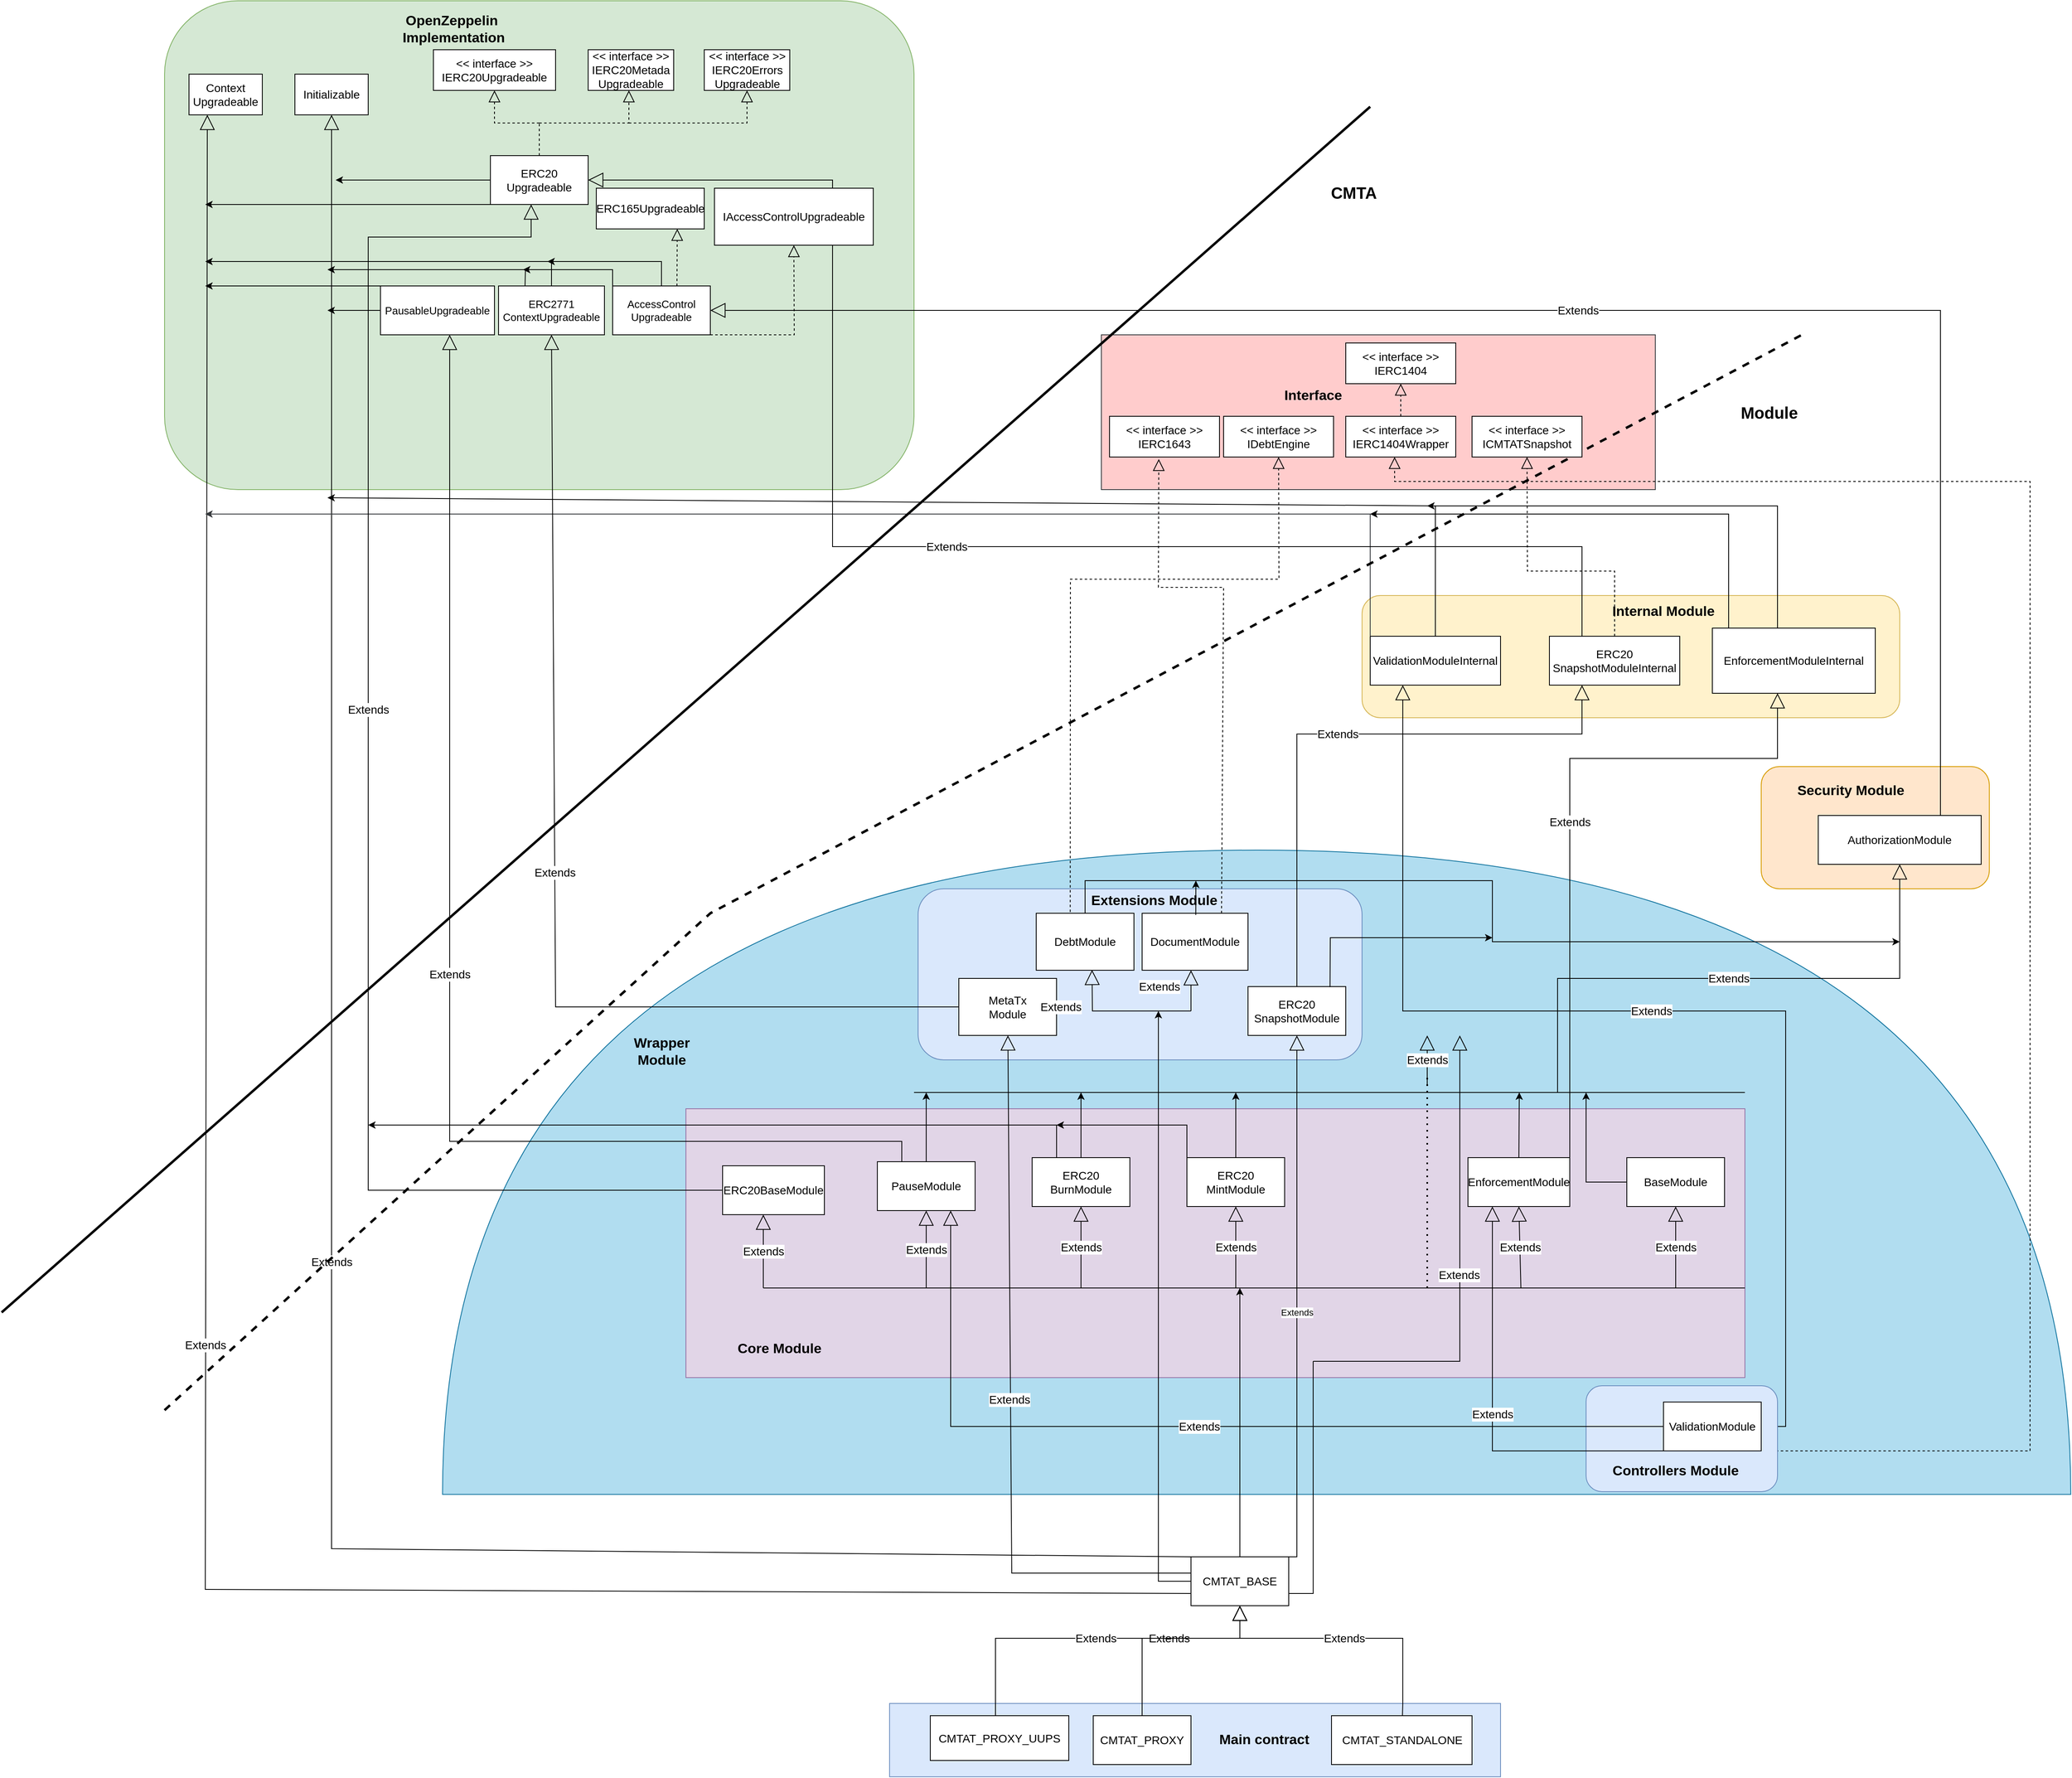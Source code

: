 <mxfile version="20.6.2" type="device"><diagram id="oAjNNHCSHPXbBcMJOCez" name="Architecture"><mxGraphModel dx="2452" dy="1811" grid="1" gridSize="10" guides="1" tooltips="1" connect="1" arrows="1" fold="1" page="1" pageScale="1" pageWidth="1100" pageHeight="850" background="#FFFFFF" math="0" shadow="0"><root><mxCell id="0"/><mxCell id="1" parent="0"/><mxCell id="ZY6H9djLRfXlNV0i17z7-17" value="" style="rounded=0;whiteSpace=wrap;html=1;fillColor=#ffcccc;strokeColor=#36393d;fontSize=14;" parent="1" vertex="1"><mxGeometry x="650" y="-20" width="680" height="190" as="geometry"/></mxCell><mxCell id="ZY6H9djLRfXlNV0i17z7-16" value="" style="shape=or;whiteSpace=wrap;html=1;rotation=-90;fillColor=#b1ddf0;strokeColor=#10739e;fontSize=14;" parent="1" vertex="1"><mxGeometry x="445.15" y="8.59" width="790.94" height="1998.75" as="geometry"/></mxCell><mxCell id="ZY6H9djLRfXlNV0i17z7-10" value="" style="rounded=1;whiteSpace=wrap;html=1;fillColor=#dae8fc;strokeColor=#6c8ebf;fontSize=14;" parent="1" vertex="1"><mxGeometry x="425" y="660" width="545" height="210" as="geometry"/></mxCell><mxCell id="jnr7dqyDoXrpv24DwmiY-5" value="" style="rounded=1;whiteSpace=wrap;html=1;fillColor=#ffe6cc;strokeColor=#d79b00;fontSize=14;" parent="1" vertex="1"><mxGeometry x="1460" y="510" width="280" height="150" as="geometry"/></mxCell><mxCell id="K3fvaay8qHjt6Y1vxrPP-103" value="" style="rounded=0;whiteSpace=wrap;html=1;fillColor=#e1d5e7;strokeColor=#9673a6;fontSize=14;" parent="1" vertex="1"><mxGeometry x="140" y="930" width="1300" height="330" as="geometry"/></mxCell><mxCell id="K3fvaay8qHjt6Y1vxrPP-90" value="" style="rounded=0;whiteSpace=wrap;html=1;fillColor=#dae8fc;strokeColor=#6c8ebf;fontSize=14;" parent="1" vertex="1"><mxGeometry x="390" y="1660" width="750" height="90" as="geometry"/></mxCell><mxCell id="K3fvaay8qHjt6Y1vxrPP-56" value="" style="rounded=1;whiteSpace=wrap;html=1;fillColor=#fff2cc;strokeColor=#d6b656;fontSize=14;" parent="1" vertex="1"><mxGeometry x="970" y="300" width="660" height="150" as="geometry"/></mxCell><mxCell id="K3fvaay8qHjt6Y1vxrPP-1" value="" style="rounded=1;whiteSpace=wrap;html=1;fillColor=#d5e8d4;strokeColor=#82b366;fontSize=14;" parent="1" vertex="1"><mxGeometry x="-500" y="-430" width="920" height="600" as="geometry"/></mxCell><mxCell id="K3fvaay8qHjt6Y1vxrPP-2" value="Context&lt;br style=&quot;font-size: 14px;&quot;&gt;Upgradeable" style="rounded=0;whiteSpace=wrap;html=1;fontSize=14;" parent="1" vertex="1"><mxGeometry x="-470" y="-340" width="90" height="50" as="geometry"/></mxCell><mxCell id="K3fvaay8qHjt6Y1vxrPP-5" value="&amp;lt;&amp;lt; interface &amp;gt;&amp;gt;&lt;br style=&quot;font-size: 14px;&quot;&gt;IERC20Upgradeable" style="rounded=0;whiteSpace=wrap;html=1;fontSize=14;" parent="1" vertex="1"><mxGeometry x="-170" y="-370" width="150" height="50" as="geometry"/></mxCell><mxCell id="K3fvaay8qHjt6Y1vxrPP-6" value="&amp;lt;&amp;lt; interface &amp;gt;&amp;gt;&lt;br style=&quot;font-size: 14px;&quot;&gt;IERC20Metada&lt;br style=&quot;font-size: 14px;&quot;&gt;Upgradeable" style="rounded=0;whiteSpace=wrap;html=1;fontSize=14;" parent="1" vertex="1"><mxGeometry x="20" y="-370" width="105" height="50" as="geometry"/></mxCell><mxCell id="K3fvaay8qHjt6Y1vxrPP-7" value="ERC20&lt;br style=&quot;font-size: 14px;&quot;&gt;Upgradeable" style="rounded=0;whiteSpace=wrap;html=1;fontSize=14;" parent="1" vertex="1"><mxGeometry x="-100" y="-240" width="120" height="60" as="geometry"/></mxCell><mxCell id="K3fvaay8qHjt6Y1vxrPP-9" value="ERC2771&lt;br style=&quot;font-size: 13px;&quot;&gt;ContextUpgradeable" style="rounded=0;whiteSpace=wrap;html=1;fontSize=13;" parent="1" vertex="1"><mxGeometry x="-90" y="-80" width="130" height="60" as="geometry"/></mxCell><mxCell id="K3fvaay8qHjt6Y1vxrPP-10" value="AccessControl&lt;br style=&quot;font-size: 13px;&quot;&gt;Upgradeable" style="rounded=0;whiteSpace=wrap;html=1;fontSize=13;" parent="1" vertex="1"><mxGeometry x="50" y="-80" width="120" height="60" as="geometry"/></mxCell><mxCell id="K3fvaay8qHjt6Y1vxrPP-11" value="PausableUpgradeable" style="rounded=0;whiteSpace=wrap;html=1;fontSize=13;" parent="1" vertex="1"><mxGeometry x="-235" y="-80" width="140" height="60" as="geometry"/></mxCell><mxCell id="K3fvaay8qHjt6Y1vxrPP-12" value="PauseModule" style="rounded=0;whiteSpace=wrap;html=1;fontSize=14;" parent="1" vertex="1"><mxGeometry x="375" y="995" width="120" height="60" as="geometry"/></mxCell><mxCell id="K3fvaay8qHjt6Y1vxrPP-13" value="MetaTx&lt;br style=&quot;font-size: 14px;&quot;&gt;Module" style="rounded=0;whiteSpace=wrap;html=1;fontSize=14;" parent="1" vertex="1"><mxGeometry x="475" y="770" width="120" height="70" as="geometry"/></mxCell><mxCell id="K3fvaay8qHjt6Y1vxrPP-14" value="AuthorizationModule" style="rounded=0;whiteSpace=wrap;html=1;fontSize=14;" parent="1" vertex="1"><mxGeometry x="1530" y="570" width="200" height="60" as="geometry"/></mxCell><mxCell id="K3fvaay8qHjt6Y1vxrPP-15" value="ERC20&lt;br&gt;MintModule" style="rounded=0;whiteSpace=wrap;html=1;fontSize=14;" parent="1" vertex="1"><mxGeometry x="755" y="990" width="120" height="60" as="geometry"/></mxCell><mxCell id="K3fvaay8qHjt6Y1vxrPP-16" value="ERC20 BurnModule" style="rounded=0;whiteSpace=wrap;html=1;fontSize=14;" parent="1" vertex="1"><mxGeometry x="565" y="990" width="120" height="60" as="geometry"/></mxCell><mxCell id="K3fvaay8qHjt6Y1vxrPP-19" value="EnforcementModuleInternal" style="rounded=0;whiteSpace=wrap;html=1;fontSize=14;" parent="1" vertex="1"><mxGeometry x="1400" y="340" width="200" height="80" as="geometry"/></mxCell><mxCell id="K3fvaay8qHjt6Y1vxrPP-20" value="ValidationModuleInternal" style="rounded=0;whiteSpace=wrap;html=1;fontSize=14;" parent="1" vertex="1"><mxGeometry x="980" y="350" width="160" height="60" as="geometry"/></mxCell><mxCell id="K3fvaay8qHjt6Y1vxrPP-21" value="BaseModule" style="rounded=0;whiteSpace=wrap;html=1;fontSize=14;" parent="1" vertex="1"><mxGeometry x="1295" y="990" width="120" height="60" as="geometry"/></mxCell><mxCell id="K3fvaay8qHjt6Y1vxrPP-22" value="Extends" style="endArrow=block;endSize=16;endFill=0;html=1;rounded=0;entryX=1;entryY=0.5;entryDx=0;entryDy=0;fontSize=14;exitX=0.75;exitY=0;exitDx=0;exitDy=0;" parent="1" source="K3fvaay8qHjt6Y1vxrPP-14" target="K3fvaay8qHjt6Y1vxrPP-10" edge="1"><mxGeometry width="160" relative="1" as="geometry"><mxPoint x="1680" y="490" as="sourcePoint"/><mxPoint x="330" y="420" as="targetPoint"/><Array as="points"><mxPoint x="1680" y="-50"/><mxPoint x="1180" y="-50"/></Array></mxGeometry></mxCell><mxCell id="K3fvaay8qHjt6Y1vxrPP-33" value="CMTAT_BASE" style="rounded=0;whiteSpace=wrap;html=1;fontSize=14;" parent="1" vertex="1"><mxGeometry x="760" y="1480" width="120" height="60" as="geometry"/></mxCell><mxCell id="K3fvaay8qHjt6Y1vxrPP-37" value="ERC20&lt;br&gt;SnapshotModuleInternal" style="rounded=0;whiteSpace=wrap;html=1;fontSize=14;" parent="1" vertex="1"><mxGeometry x="1200" y="350" width="160" height="60" as="geometry"/></mxCell><mxCell id="K3fvaay8qHjt6Y1vxrPP-44" value="EnforcementModule" style="rounded=0;whiteSpace=wrap;html=1;fontSize=14;" parent="1" vertex="1"><mxGeometry x="1100" y="990" width="125" height="60" as="geometry"/></mxCell><mxCell id="K3fvaay8qHjt6Y1vxrPP-49" value="ERC20&lt;br&gt;SnapshotModule" style="rounded=0;whiteSpace=wrap;html=1;fontSize=14;" parent="1" vertex="1"><mxGeometry x="830" y="780" width="120" height="60" as="geometry"/></mxCell><mxCell id="K3fvaay8qHjt6Y1vxrPP-53" value="&lt;b style=&quot;font-size: 17px;&quot;&gt;OpenZeppelin&amp;nbsp;&lt;br style=&quot;font-size: 17px;&quot;&gt;Implementation&lt;/b&gt;" style="text;html=1;strokeColor=none;fillColor=none;align=center;verticalAlign=middle;whiteSpace=wrap;rounded=0;fontSize=17;" parent="1" vertex="1"><mxGeometry x="-330" y="-410" width="370" height="30" as="geometry"/></mxCell><mxCell id="K3fvaay8qHjt6Y1vxrPP-57" value="&lt;b style=&quot;font-size: 17px;&quot;&gt;Internal Module&lt;/b&gt;" style="text;html=1;strokeColor=none;fillColor=none;align=center;verticalAlign=middle;whiteSpace=wrap;rounded=0;fontSize=17;" parent="1" vertex="1"><mxGeometry x="1260" y="305" width="160" height="30" as="geometry"/></mxCell><mxCell id="K3fvaay8qHjt6Y1vxrPP-66" style="edgeStyle=orthogonalEdgeStyle;rounded=0;orthogonalLoop=1;jettySize=auto;html=1;exitX=0.5;exitY=1;exitDx=0;exitDy=0;fontSize=14;" parent="1" edge="1"><mxGeometry relative="1" as="geometry"><mxPoint x="565" y="860" as="sourcePoint"/><mxPoint x="565" y="860" as="targetPoint"/></mxGeometry></mxCell><mxCell id="K3fvaay8qHjt6Y1vxrPP-99" value="Initializable" style="rounded=0;whiteSpace=wrap;html=1;fontSize=14;" parent="1" vertex="1"><mxGeometry x="-340" y="-340" width="90" height="50" as="geometry"/></mxCell><mxCell id="K3fvaay8qHjt6Y1vxrPP-105" value="Wrapper &lt;br style=&quot;font-size: 17px;&quot;&gt;Module" style="text;strokeColor=none;fillColor=none;html=1;fontSize=17;fontStyle=1;verticalAlign=middle;align=center;" parent="1" vertex="1"><mxGeometry x="40" y="840" width="140" height="40" as="geometry"/></mxCell><mxCell id="K3fvaay8qHjt6Y1vxrPP-108" value="Extends" style="endArrow=block;endSize=16;endFill=0;html=1;rounded=0;exitX=0;exitY=0.75;exitDx=0;exitDy=0;entryX=0.25;entryY=1;entryDx=0;entryDy=0;fontSize=14;" parent="1" source="K3fvaay8qHjt6Y1vxrPP-33" target="K3fvaay8qHjt6Y1vxrPP-2" edge="1"><mxGeometry width="160" relative="1" as="geometry"><mxPoint x="740" y="1520" as="sourcePoint"/><mxPoint x="-440" y="-270" as="targetPoint"/><Array as="points"><mxPoint x="-450" y="1520"/></Array></mxGeometry></mxCell><mxCell id="K3fvaay8qHjt6Y1vxrPP-109" value="Extends" style="endArrow=block;endSize=16;endFill=0;html=1;rounded=0;entryX=0.5;entryY=1;entryDx=0;entryDy=0;exitX=0;exitY=0;exitDx=0;exitDy=0;fontSize=14;" parent="1" source="K3fvaay8qHjt6Y1vxrPP-33" target="K3fvaay8qHjt6Y1vxrPP-99" edge="1"><mxGeometry width="160" relative="1" as="geometry"><mxPoint x="670" y="1330" as="sourcePoint"/><mxPoint x="-130" y="170" as="targetPoint"/><Array as="points"><mxPoint x="-295" y="1470"/></Array></mxGeometry></mxCell><mxCell id="K3fvaay8qHjt6Y1vxrPP-114" value="" style="endArrow=classic;html=1;rounded=0;fontSize=14;" parent="1" edge="1"><mxGeometry width="50" height="50" relative="1" as="geometry"><mxPoint x="1480" y="340" as="sourcePoint"/><mxPoint x="1050" y="190" as="targetPoint"/><Array as="points"><mxPoint x="1480" y="190"/></Array></mxGeometry></mxCell><mxCell id="K3fvaay8qHjt6Y1vxrPP-119" value="" style="endArrow=classic;html=1;rounded=0;fontSize=14;exitX=0.5;exitY=0;exitDx=0;exitDy=0;" parent="1" source="K3fvaay8qHjt6Y1vxrPP-20" edge="1"><mxGeometry width="50" height="50" relative="1" as="geometry"><mxPoint x="640" y="180" as="sourcePoint"/><mxPoint x="-300" y="180" as="targetPoint"/><Array as="points"><mxPoint x="1060" y="190"/></Array></mxGeometry></mxCell><mxCell id="K3fvaay8qHjt6Y1vxrPP-121" value="&amp;lt;&amp;lt; interface &amp;gt;&amp;gt;&lt;br style=&quot;font-size: 14px;&quot;&gt;IERC1404Wrapper" style="rounded=0;whiteSpace=wrap;html=1;fontSize=14;" parent="1" vertex="1"><mxGeometry x="950" y="80" width="135" height="50" as="geometry"/></mxCell><mxCell id="K3fvaay8qHjt6Y1vxrPP-127" value="" style="endArrow=none;dashed=1;html=1;rounded=0;fontSize=14;exitX=0.5;exitY=0;exitDx=0;exitDy=0;" parent="1" source="K3fvaay8qHjt6Y1vxrPP-7" edge="1"><mxGeometry width="50" height="50" relative="1" as="geometry"><mxPoint x="40" y="-210" as="sourcePoint"/><mxPoint x="-40" y="-280" as="targetPoint"/><Array as="points"/></mxGeometry></mxCell><mxCell id="K3fvaay8qHjt6Y1vxrPP-128" value="" style="endArrow=block;dashed=1;endFill=0;endSize=12;html=1;rounded=0;fontSize=14;" parent="1" edge="1"><mxGeometry width="160" relative="1" as="geometry"><mxPoint x="-40" y="-280" as="sourcePoint"/><mxPoint x="70" y="-320" as="targetPoint"/><Array as="points"><mxPoint x="70" y="-280"/></Array></mxGeometry></mxCell><mxCell id="K3fvaay8qHjt6Y1vxrPP-129" value="" style="endArrow=block;dashed=1;endFill=0;endSize=12;html=1;rounded=0;fontSize=14;entryX=0.5;entryY=1;entryDx=0;entryDy=0;" parent="1" target="K3fvaay8qHjt6Y1vxrPP-5" edge="1"><mxGeometry width="160" relative="1" as="geometry"><mxPoint x="-40" y="-280" as="sourcePoint"/><mxPoint x="-100" y="-310" as="targetPoint"/><Array as="points"><mxPoint x="-95" y="-280"/></Array></mxGeometry></mxCell><mxCell id="K3fvaay8qHjt6Y1vxrPP-130" value="" style="endArrow=block;dashed=1;endFill=0;endSize=12;html=1;rounded=0;fontSize=14;startArrow=none;exitX=1;exitY=1;exitDx=0;exitDy=0;entryX=0.444;entryY=1;entryDx=0;entryDy=0;entryPerimeter=0;" parent="1" source="K3fvaay8qHjt6Y1vxrPP-42" target="K3fvaay8qHjt6Y1vxrPP-121" edge="1"><mxGeometry width="160" relative="1" as="geometry"><mxPoint x="1730.613" y="167.823" as="sourcePoint"/><mxPoint x="1010" y="150" as="targetPoint"/><Array as="points"><mxPoint x="1790" y="1350"/><mxPoint x="1790" y="160"/><mxPoint x="1010" y="160"/></Array></mxGeometry></mxCell><mxCell id="K3fvaay8qHjt6Y1vxrPP-131" value="" style="endArrow=classic;html=1;rounded=0;fontSize=14;exitX=0;exitY=0;exitDx=0;exitDy=0;fillColor=#eeeeee;strokeColor=#36393d;" parent="1" source="K3fvaay8qHjt6Y1vxrPP-20" edge="1"><mxGeometry width="50" height="50" relative="1" as="geometry"><mxPoint x="1070" y="360" as="sourcePoint"/><mxPoint x="-450" y="200" as="targetPoint"/><Array as="points"><mxPoint x="980" y="200"/></Array></mxGeometry></mxCell><mxCell id="K3fvaay8qHjt6Y1vxrPP-133" value="" style="endArrow=classic;html=1;rounded=0;fontSize=14;" parent="1" edge="1"><mxGeometry width="50" height="50" relative="1" as="geometry"><mxPoint x="1420" y="340" as="sourcePoint"/><mxPoint x="980" y="200" as="targetPoint"/><Array as="points"><mxPoint x="1420" y="280"/><mxPoint x="1420" y="200"/></Array></mxGeometry></mxCell><mxCell id="jnr7dqyDoXrpv24DwmiY-1" value="ERC20BaseModule" style="rounded=0;whiteSpace=wrap;html=1;fontSize=14;" parent="1" vertex="1"><mxGeometry x="185" y="1000" width="125" height="60" as="geometry"/></mxCell><mxCell id="jnr7dqyDoXrpv24DwmiY-6" value="&lt;b style=&quot;font-size: 17px;&quot;&gt;Security Module&lt;/b&gt;" style="text;html=1;strokeColor=none;fillColor=none;align=center;verticalAlign=middle;whiteSpace=wrap;rounded=0;fontSize=17;" parent="1" vertex="1"><mxGeometry x="1490" y="525" width="160" height="30" as="geometry"/></mxCell><mxCell id="F2aemvWkmD0VyTByi4Y_-4" value="Extends" style="endArrow=block;endSize=16;endFill=0;html=1;rounded=0;fontSize=14;" parent="1" edge="1"><mxGeometry width="160" relative="1" as="geometry"><mxPoint x="235" y="1150" as="sourcePoint"/><mxPoint x="235" y="1060" as="targetPoint"/><Array as="points"/></mxGeometry></mxCell><mxCell id="F2aemvWkmD0VyTByi4Y_-5" value="Extends" style="endArrow=block;endSize=16;endFill=0;html=1;rounded=0;entryX=0.5;entryY=1;entryDx=0;entryDy=0;fontSize=14;" parent="1" target="K3fvaay8qHjt6Y1vxrPP-12" edge="1"><mxGeometry width="160" relative="1" as="geometry"><mxPoint x="435" y="1150" as="sourcePoint"/><mxPoint x="245" y="1070" as="targetPoint"/><Array as="points"/></mxGeometry></mxCell><mxCell id="F2aemvWkmD0VyTByi4Y_-6" value="Extends" style="endArrow=block;endSize=16;endFill=0;html=1;rounded=0;entryX=0.5;entryY=1;entryDx=0;entryDy=0;fontSize=14;" parent="1" target="K3fvaay8qHjt6Y1vxrPP-16" edge="1"><mxGeometry width="160" relative="1" as="geometry"><mxPoint x="625" y="1150" as="sourcePoint"/><mxPoint x="445" y="1065" as="targetPoint"/><Array as="points"/></mxGeometry></mxCell><mxCell id="F2aemvWkmD0VyTByi4Y_-7" value="Extends" style="endArrow=block;endSize=16;endFill=0;html=1;rounded=0;entryX=0.5;entryY=1;entryDx=0;entryDy=0;fontSize=14;" parent="1" target="K3fvaay8qHjt6Y1vxrPP-15" edge="1"><mxGeometry width="160" relative="1" as="geometry"><mxPoint x="815" y="1150" as="sourcePoint"/><mxPoint x="635" y="1060" as="targetPoint"/><Array as="points"/></mxGeometry></mxCell><mxCell id="F2aemvWkmD0VyTByi4Y_-9" value="Extends" style="endArrow=block;endSize=16;endFill=0;html=1;rounded=0;entryX=0.5;entryY=1;entryDx=0;entryDy=0;fontSize=14;" parent="1" target="K3fvaay8qHjt6Y1vxrPP-44" edge="1"><mxGeometry width="160" relative="1" as="geometry"><mxPoint x="1165" y="1150" as="sourcePoint"/><mxPoint x="1005" y="1060" as="targetPoint"/><Array as="points"/></mxGeometry></mxCell><mxCell id="F2aemvWkmD0VyTByi4Y_-10" value="Extends" style="endArrow=block;endSize=16;endFill=0;html=1;rounded=0;entryX=0.5;entryY=1;entryDx=0;entryDy=0;fontSize=14;" parent="1" target="K3fvaay8qHjt6Y1vxrPP-21" edge="1"><mxGeometry width="160" relative="1" as="geometry"><mxPoint x="1355" y="1150" as="sourcePoint"/><mxPoint x="1175" y="1060" as="targetPoint"/><Array as="points"/></mxGeometry></mxCell><mxCell id="F2aemvWkmD0VyTByi4Y_-11" value="" style="endArrow=none;html=1;fontFamily=Helvetica;fontSize=14;fontColor=default;align=center;strokeColor=default;" parent="1" edge="1"><mxGeometry width="50" height="50" relative="1" as="geometry"><mxPoint x="235" y="1150" as="sourcePoint"/><mxPoint x="1440" y="1150" as="targetPoint"/></mxGeometry></mxCell><mxCell id="F2aemvWkmD0VyTByi4Y_-12" value="" style="endArrow=classic;html=1;rounded=0;exitX=0.5;exitY=0;exitDx=0;exitDy=0;fontSize=14;" parent="1" source="K3fvaay8qHjt6Y1vxrPP-33" edge="1"><mxGeometry width="50" height="50" relative="1" as="geometry"><mxPoint x="800" y="1020" as="sourcePoint"/><mxPoint x="820" y="1150" as="targetPoint"/></mxGeometry></mxCell><mxCell id="F2aemvWkmD0VyTByi4Y_-13" value="Extends" style="endArrow=block;endSize=16;endFill=0;html=1;rounded=0;entryX=0.5;entryY=1;entryDx=0;entryDy=0;fontSize=14;" parent="1" target="K3fvaay8qHjt6Y1vxrPP-14" edge="1"><mxGeometry width="160" relative="1" as="geometry"><mxPoint x="1210" y="910" as="sourcePoint"/><mxPoint x="215" y="1050" as="targetPoint"/><Array as="points"><mxPoint x="1210" y="770"/><mxPoint x="1630" y="770"/></Array></mxGeometry></mxCell><mxCell id="F2aemvWkmD0VyTByi4Y_-14" value="" style="endArrow=none;html=1;rounded=0;fontSize=14;" parent="1" edge="1"><mxGeometry width="50" height="50" relative="1" as="geometry"><mxPoint x="420" y="910" as="sourcePoint"/><mxPoint x="1440" y="910" as="targetPoint"/></mxGeometry></mxCell><mxCell id="F2aemvWkmD0VyTByi4Y_-16" value="" style="endArrow=classic;html=1;rounded=0;exitX=0.5;exitY=0;exitDx=0;exitDy=0;fontSize=14;" parent="1" source="K3fvaay8qHjt6Y1vxrPP-12" edge="1"><mxGeometry width="50" height="50" relative="1" as="geometry"><mxPoint x="245" y="1010" as="sourcePoint"/><mxPoint x="435" y="910" as="targetPoint"/></mxGeometry></mxCell><mxCell id="F2aemvWkmD0VyTByi4Y_-17" value="" style="endArrow=classic;html=1;rounded=0;exitX=0.5;exitY=0;exitDx=0;exitDy=0;fontSize=14;" parent="1" source="K3fvaay8qHjt6Y1vxrPP-16" edge="1"><mxGeometry width="50" height="50" relative="1" as="geometry"><mxPoint x="255" y="1020" as="sourcePoint"/><mxPoint x="625" y="910" as="targetPoint"/></mxGeometry></mxCell><mxCell id="F2aemvWkmD0VyTByi4Y_-18" value="" style="endArrow=classic;html=1;rounded=0;exitX=0.5;exitY=0;exitDx=0;exitDy=0;fontSize=14;" parent="1" source="K3fvaay8qHjt6Y1vxrPP-15" edge="1"><mxGeometry width="50" height="50" relative="1" as="geometry"><mxPoint x="265" y="1030" as="sourcePoint"/><mxPoint x="815" y="910" as="targetPoint"/></mxGeometry></mxCell><mxCell id="F2aemvWkmD0VyTByi4Y_-19" value="" style="endArrow=classic;html=1;rounded=0;exitX=0.839;exitY=0.013;exitDx=0;exitDy=0;fontSize=14;exitPerimeter=0;" parent="1" source="K3fvaay8qHjt6Y1vxrPP-49" edge="1"><mxGeometry width="50" height="50" relative="1" as="geometry"><mxPoint x="825" y="1000" as="sourcePoint"/><mxPoint x="1130" y="720" as="targetPoint"/><Array as="points"><mxPoint x="931" y="720"/></Array></mxGeometry></mxCell><mxCell id="F2aemvWkmD0VyTByi4Y_-20" value="" style="endArrow=classic;html=1;rounded=0;exitX=0.5;exitY=0;exitDx=0;exitDy=0;fontSize=14;" parent="1" source="K3fvaay8qHjt6Y1vxrPP-44" edge="1"><mxGeometry width="50" height="50" relative="1" as="geometry"><mxPoint x="825" y="1000" as="sourcePoint"/><mxPoint x="1163" y="910" as="targetPoint"/></mxGeometry></mxCell><mxCell id="F2aemvWkmD0VyTByi4Y_-21" value="" style="endArrow=classic;html=1;rounded=0;exitX=0;exitY=0.5;exitDx=0;exitDy=0;fontSize=14;" parent="1" source="K3fvaay8qHjt6Y1vxrPP-21" edge="1"><mxGeometry width="50" height="50" relative="1" as="geometry"><mxPoint x="835" y="1010" as="sourcePoint"/><mxPoint x="1245" y="910" as="targetPoint"/><Array as="points"><mxPoint x="1245" y="1020"/></Array></mxGeometry></mxCell><mxCell id="F2aemvWkmD0VyTByi4Y_-23" value="Extends" style="endArrow=block;endSize=16;endFill=0;html=1;rounded=0;startArrow=none;fontSize=14;" parent="1" target="K3fvaay8qHjt6Y1vxrPP-13" edge="1"><mxGeometry x="-0.018" width="160" relative="1" as="geometry"><mxPoint x="760" y="1500" as="sourcePoint"/><mxPoint x="555" y="860" as="targetPoint"/><Array as="points"><mxPoint x="540" y="1500"/></Array><mxPoint x="-1" y="-1" as="offset"/></mxGeometry></mxCell><mxCell id="F2aemvWkmD0VyTByi4Y_-24" value="Extends" style="endArrow=block;endSize=16;endFill=0;html=1;rounded=0;fontSize=14;" parent="1" edge="1"><mxGeometry x="-0.018" width="160" relative="1" as="geometry"><mxPoint x="910" y="1240" as="sourcePoint"/><mxPoint x="1090" y="840" as="targetPoint"/><Array as="points"><mxPoint x="1090" y="1240"/></Array><mxPoint x="-1" y="-1" as="offset"/></mxGeometry></mxCell><mxCell id="F2aemvWkmD0VyTByi4Y_-28" value="Extends" style="endArrow=block;endSize=16;endFill=0;html=1;rounded=0;entryX=0.5;entryY=1;entryDx=0;entryDy=0;exitX=0;exitY=0.5;exitDx=0;exitDy=0;fontSize=14;" parent="1" source="K3fvaay8qHjt6Y1vxrPP-13" target="K3fvaay8qHjt6Y1vxrPP-9" edge="1"><mxGeometry width="160" relative="1" as="geometry"><mxPoint x="480" y="805" as="sourcePoint"/><mxPoint x="250" y="880" as="targetPoint"/><Array as="points"><mxPoint x="220" y="805"/><mxPoint x="-20" y="805"/></Array></mxGeometry></mxCell><mxCell id="F2aemvWkmD0VyTByi4Y_-29" value="Extends" style="endArrow=block;endSize=16;endFill=0;html=1;rounded=0;exitX=0.25;exitY=0;exitDx=0;exitDy=0;fontSize=14;" parent="1" source="K3fvaay8qHjt6Y1vxrPP-12" edge="1"><mxGeometry width="160" relative="1" as="geometry"><mxPoint x="400" y="990" as="sourcePoint"/><mxPoint x="-150" y="-20" as="targetPoint"/><Array as="points"><mxPoint x="405" y="970"/><mxPoint x="320" y="970"/><mxPoint x="-150" y="970"/></Array></mxGeometry></mxCell><mxCell id="F2aemvWkmD0VyTByi4Y_-31" value="Extends" style="endArrow=block;endSize=16;endFill=0;html=1;rounded=0;exitX=0;exitY=0.5;exitDx=0;exitDy=0;fontSize=14;" parent="1" source="jnr7dqyDoXrpv24DwmiY-1" edge="1"><mxGeometry x="0.111" width="160" relative="1" as="geometry"><mxPoint x="250" y="970" as="sourcePoint"/><mxPoint x="-50" y="-180" as="targetPoint"/><Array as="points"><mxPoint x="-250" y="1030"/><mxPoint x="-250" y="-140"/><mxPoint x="-50" y="-140"/></Array><mxPoint as="offset"/></mxGeometry></mxCell><mxCell id="F2aemvWkmD0VyTByi4Y_-33" value="" style="endArrow=classic;html=1;rounded=0;exitX=0.25;exitY=0;exitDx=0;exitDy=0;fontSize=14;" parent="1" source="K3fvaay8qHjt6Y1vxrPP-16" edge="1"><mxGeometry width="50" height="50" relative="1" as="geometry"><mxPoint x="595" y="970" as="sourcePoint"/><mxPoint x="-250" y="950" as="targetPoint"/><Array as="points"><mxPoint x="595" y="950"/><mxPoint x="305" y="950"/></Array></mxGeometry></mxCell><mxCell id="F2aemvWkmD0VyTByi4Y_-34" value="" style="endArrow=classic;html=1;rounded=0;exitX=0;exitY=0;exitDx=0;exitDy=0;fontSize=14;" parent="1" source="K3fvaay8qHjt6Y1vxrPP-15" edge="1"><mxGeometry width="50" height="50" relative="1" as="geometry"><mxPoint x="715" y="990" as="sourcePoint"/><mxPoint x="595" y="950" as="targetPoint"/><Array as="points"><mxPoint x="755" y="950"/></Array></mxGeometry></mxCell><mxCell id="ZY6H9djLRfXlNV0i17z7-2" value="Extends" style="endArrow=block;endSize=16;endFill=0;html=1;rounded=0;exitX=1;exitY=0;exitDx=0;exitDy=0;fontSize=14;" parent="1" source="K3fvaay8qHjt6Y1vxrPP-44" edge="1"><mxGeometry width="160" relative="1" as="geometry"><mxPoint x="1120" y="810" as="sourcePoint"/><mxPoint x="1480" y="420" as="targetPoint"/><Array as="points"><mxPoint x="1225" y="500"/><mxPoint x="1480" y="500"/><mxPoint x="1480" y="480"/></Array></mxGeometry></mxCell><mxCell id="ZY6H9djLRfXlNV0i17z7-3" value="Extends" style="endArrow=block;endSize=16;endFill=0;html=1;rounded=0;exitX=0.5;exitY=0;exitDx=0;exitDy=0;entryX=0.25;entryY=1;entryDx=0;entryDy=0;fontSize=14;" parent="1" source="K3fvaay8qHjt6Y1vxrPP-49" target="K3fvaay8qHjt6Y1vxrPP-37" edge="1"><mxGeometry width="160" relative="1" as="geometry"><mxPoint x="1130" y="800" as="sourcePoint"/><mxPoint x="1490" y="430" as="targetPoint"/><Array as="points"><mxPoint x="890" y="470"/><mxPoint x="1240" y="470"/></Array></mxGeometry></mxCell><mxCell id="ZY6H9djLRfXlNV0i17z7-4" value="Extends" style="endArrow=block;endSize=16;endFill=0;html=1;rounded=0;entryX=0.25;entryY=1;entryDx=0;entryDy=0;fontSize=14;" parent="1" target="K3fvaay8qHjt6Y1vxrPP-20" edge="1"><mxGeometry width="160" relative="1" as="geometry"><mxPoint x="1460" y="1320" as="sourcePoint"/><mxPoint x="1040" y="410" as="targetPoint"/><Array as="points"><mxPoint x="1490" y="1320"/><mxPoint x="1490" y="1060"/><mxPoint x="1490" y="810"/><mxPoint x="1020" y="810"/><mxPoint x="1020" y="610"/></Array></mxGeometry></mxCell><mxCell id="ZY6H9djLRfXlNV0i17z7-5" value="Extends" style="endArrow=block;endSize=16;endFill=0;html=1;rounded=0;fontSize=14;entryX=1;entryY=0.5;entryDx=0;entryDy=0;" parent="1" target="K3fvaay8qHjt6Y1vxrPP-7" edge="1"><mxGeometry width="160" relative="1" as="geometry"><mxPoint x="1240" y="350" as="sourcePoint"/><mxPoint x="10" y="-220" as="targetPoint"/><Array as="points"><mxPoint x="1240" y="240"/><mxPoint x="320" y="240"/><mxPoint x="320" y="-210"/></Array></mxGeometry></mxCell><mxCell id="ZY6H9djLRfXlNV0i17z7-11" value="&lt;b style=&quot;font-size: 17px;&quot;&gt;Extensions Module&lt;/b&gt;" style="text;html=1;strokeColor=none;fillColor=none;align=center;verticalAlign=middle;whiteSpace=wrap;rounded=0;fontSize=17;" parent="1" vertex="1"><mxGeometry x="635" y="660" width="160" height="30" as="geometry"/></mxCell><mxCell id="ZY6H9djLRfXlNV0i17z7-12" value="&lt;b style=&quot;font-size: 17px;&quot;&gt;Core Module&lt;/b&gt;" style="text;html=1;strokeColor=none;fillColor=none;align=center;verticalAlign=middle;whiteSpace=wrap;rounded=0;fontSize=17;" parent="1" vertex="1"><mxGeometry x="145" y="1210" width="220" height="30" as="geometry"/></mxCell><mxCell id="ZY6H9djLRfXlNV0i17z7-18" value="&lt;b style=&quot;font-size: 17px;&quot;&gt;Interface&lt;/b&gt;" style="text;html=1;strokeColor=none;fillColor=none;align=center;verticalAlign=middle;whiteSpace=wrap;rounded=0;fontSize=17;" parent="1" vertex="1"><mxGeometry x="830" y="40" width="160" height="30" as="geometry"/></mxCell><mxCell id="ZY6H9djLRfXlNV0i17z7-20" value="" style="endArrow=none;endSize=16;endFill=0;html=1;rounded=0;startArrow=none;entryX=1;entryY=0.75;entryDx=0;entryDy=0;fontSize=14;" parent="1" target="K3fvaay8qHjt6Y1vxrPP-33" edge="1"><mxGeometry x="-0.018" width="160" relative="1" as="geometry"><mxPoint x="910" y="1240" as="sourcePoint"/><mxPoint x="910" y="1510" as="targetPoint"/><Array as="points"><mxPoint x="910" y="1525"/></Array><mxPoint x="-1" y="-1" as="offset"/></mxGeometry></mxCell><mxCell id="ZY6H9djLRfXlNV0i17z7-33" value="" style="endArrow=none;html=1;rounded=0;strokeWidth=3;fontSize=14;" parent="1" edge="1"><mxGeometry width="50" height="50" relative="1" as="geometry"><mxPoint x="-700" y="1180" as="sourcePoint"/><mxPoint x="980" y="-300" as="targetPoint"/></mxGeometry></mxCell><mxCell id="ZY6H9djLRfXlNV0i17z7-34" value="&lt;b style=&quot;font-size: 20px;&quot;&gt;CMTA&lt;/b&gt;" style="text;html=1;strokeColor=none;fillColor=none;align=center;verticalAlign=middle;whiteSpace=wrap;rounded=0;fontSize=20;" parent="1" vertex="1"><mxGeometry x="880" y="-210" width="160" height="30" as="geometry"/></mxCell><mxCell id="ZY6H9djLRfXlNV0i17z7-35" value="" style="endArrow=none;html=1;rounded=0;strokeWidth=3;strokeColor=default;dashed=1;fontSize=14;" parent="1" edge="1"><mxGeometry width="50" height="50" relative="1" as="geometry"><mxPoint x="-500" y="1300" as="sourcePoint"/><mxPoint x="1510" y="-20" as="targetPoint"/><Array as="points"><mxPoint x="170" y="690"/></Array></mxGeometry></mxCell><mxCell id="ZY6H9djLRfXlNV0i17z7-36" value="&lt;b style=&quot;font-size: 20px;&quot;&gt;Module&lt;/b&gt;" style="text;html=1;strokeColor=none;fillColor=none;align=center;verticalAlign=middle;whiteSpace=wrap;rounded=0;fontSize=20;" parent="1" vertex="1"><mxGeometry x="1390" y="60" width="160" height="30" as="geometry"/></mxCell><mxCell id="ZY6H9djLRfXlNV0i17z7-37" value="&lt;b style=&quot;font-size: 17px;&quot;&gt;Main contract&lt;/b&gt;" style="text;html=1;strokeColor=none;fillColor=none;align=center;verticalAlign=middle;whiteSpace=wrap;rounded=0;fontSize=17;" parent="1" vertex="1"><mxGeometry x="770" y="1690" width="160" height="30" as="geometry"/></mxCell><mxCell id="ZY6H9djLRfXlNV0i17z7-42" value="" style="endArrow=classic;html=1;rounded=0;strokeColor=default;strokeWidth=1;fontSize=14;exitX=0;exitY=1;exitDx=0;exitDy=0;" parent="1" source="K3fvaay8qHjt6Y1vxrPP-7" edge="1"><mxGeometry width="50" height="50" relative="1" as="geometry"><mxPoint x="-550" y="-130" as="sourcePoint"/><mxPoint x="-450" y="-180" as="targetPoint"/></mxGeometry></mxCell><mxCell id="ZY6H9djLRfXlNV0i17z7-43" value="" style="endArrow=classic;html=1;rounded=0;strokeColor=default;strokeWidth=1;fontSize=14;exitX=0;exitY=0.5;exitDx=0;exitDy=0;" parent="1" source="K3fvaay8qHjt6Y1vxrPP-7" edge="1"><mxGeometry width="50" height="50" relative="1" as="geometry"><mxPoint x="-90" y="-170" as="sourcePoint"/><mxPoint x="-290" y="-210" as="targetPoint"/></mxGeometry></mxCell><mxCell id="ZY6H9djLRfXlNV0i17z7-46" value="" style="endArrow=classic;html=1;rounded=0;strokeColor=default;strokeWidth=1;fontSize=14;exitX=0;exitY=0.5;exitDx=0;exitDy=0;" parent="1" source="K3fvaay8qHjt6Y1vxrPP-11" edge="1"><mxGeometry width="50" height="50" relative="1" as="geometry"><mxPoint x="-390" y="-20" as="sourcePoint"/><mxPoint x="-300" y="-50" as="targetPoint"/></mxGeometry></mxCell><mxCell id="ZY6H9djLRfXlNV0i17z7-47" value="" style="endArrow=classic;html=1;rounded=0;strokeColor=default;strokeWidth=1;fontSize=14;exitX=0;exitY=0;exitDx=0;exitDy=0;" parent="1" source="K3fvaay8qHjt6Y1vxrPP-11" edge="1"><mxGeometry width="50" height="50" relative="1" as="geometry"><mxPoint x="-200" y="-40" as="sourcePoint"/><mxPoint x="-450" y="-80" as="targetPoint"/></mxGeometry></mxCell><mxCell id="ZY6H9djLRfXlNV0i17z7-48" value="" style="endArrow=classic;html=1;rounded=0;strokeColor=default;strokeWidth=1;fontSize=14;exitX=0.5;exitY=0;exitDx=0;exitDy=0;" parent="1" source="K3fvaay8qHjt6Y1vxrPP-9" edge="1"><mxGeometry width="50" height="50" relative="1" as="geometry"><mxPoint x="-200" y="-70" as="sourcePoint"/><mxPoint x="-450" y="-110" as="targetPoint"/><Array as="points"><mxPoint x="-25" y="-110"/></Array></mxGeometry></mxCell><mxCell id="ZY6H9djLRfXlNV0i17z7-49" value="" style="endArrow=classic;html=1;rounded=0;strokeColor=default;strokeWidth=1;fontSize=14;exitX=0.25;exitY=0;exitDx=0;exitDy=0;" parent="1" source="K3fvaay8qHjt6Y1vxrPP-9" edge="1"><mxGeometry width="50" height="50" relative="1" as="geometry"><mxPoint x="-50" y="-90" as="sourcePoint"/><mxPoint x="-300" y="-100" as="targetPoint"/><Array as="points"><mxPoint x="-57" y="-100"/></Array></mxGeometry></mxCell><mxCell id="ZY6H9djLRfXlNV0i17z7-50" value="" style="endArrow=classic;html=1;rounded=0;strokeColor=default;strokeWidth=1;fontSize=14;exitX=0.5;exitY=0;exitDx=0;exitDy=0;" parent="1" source="K3fvaay8qHjt6Y1vxrPP-10" edge="1"><mxGeometry width="50" height="50" relative="1" as="geometry"><mxPoint x="-10" y="-70" as="sourcePoint"/><mxPoint x="-30" y="-110" as="targetPoint"/><Array as="points"><mxPoint x="110" y="-110"/></Array></mxGeometry></mxCell><mxCell id="ZY6H9djLRfXlNV0i17z7-51" value="" style="endArrow=classic;html=1;rounded=0;strokeColor=default;strokeWidth=1;fontSize=14;exitX=0;exitY=0;exitDx=0;exitDy=0;" parent="1" source="K3fvaay8qHjt6Y1vxrPP-10" edge="1"><mxGeometry width="50" height="50" relative="1" as="geometry"><mxPoint x="40" y="-110" as="sourcePoint"/><mxPoint x="-60" y="-100" as="targetPoint"/><Array as="points"><mxPoint x="50" y="-100"/></Array></mxGeometry></mxCell><mxCell id="qmPB2_qqOMWaO2DkT0XT-11" value="&amp;lt;&amp;lt; interface &amp;gt;&amp;gt;&lt;br style=&quot;font-size: 14px;&quot;&gt;IDebtEngine" style="rounded=0;whiteSpace=wrap;html=1;fontSize=14;" parent="1" vertex="1"><mxGeometry x="800" y="80" width="135" height="50" as="geometry"/></mxCell><mxCell id="qeT-EDUWiwORVK3wasJG-1" value="" style="endArrow=none;dashed=1;html=1;dashPattern=1 3;strokeWidth=2;rounded=0;" parent="1" edge="1"><mxGeometry width="50" height="50" relative="1" as="geometry"><mxPoint x="1050" y="1150" as="sourcePoint"/><mxPoint x="1050" y="890" as="targetPoint"/></mxGeometry></mxCell><mxCell id="qeT-EDUWiwORVK3wasJG-2" value="CMTAT_PROXY" style="rounded=0;whiteSpace=wrap;html=1;fontSize=14;" parent="1" vertex="1"><mxGeometry x="640" y="1675" width="120" height="60" as="geometry"/></mxCell><mxCell id="qeT-EDUWiwORVK3wasJG-3" value="CMTAT_STANDALONE" style="rounded=0;whiteSpace=wrap;html=1;fontSize=14;" parent="1" vertex="1"><mxGeometry x="932.5" y="1675" width="172.5" height="60" as="geometry"/></mxCell><mxCell id="qeT-EDUWiwORVK3wasJG-4" value="Extends" style="endArrow=block;endSize=16;endFill=0;html=1;rounded=0;entryX=0.5;entryY=1;entryDx=0;entryDy=0;fontSize=14;exitX=0.5;exitY=0;exitDx=0;exitDy=0;" parent="1" source="qeT-EDUWiwORVK3wasJG-2" target="K3fvaay8qHjt6Y1vxrPP-33" edge="1"><mxGeometry width="160" relative="1" as="geometry"><mxPoint x="699.5" y="1755" as="sourcePoint"/><mxPoint x="699.5" y="1660" as="targetPoint"/><Array as="points"><mxPoint x="700" y="1580"/><mxPoint x="820" y="1580"/></Array></mxGeometry></mxCell><mxCell id="qeT-EDUWiwORVK3wasJG-5" value="Extends" style="endArrow=block;endSize=16;endFill=0;html=1;rounded=0;fontSize=14;" parent="1" source="qeT-EDUWiwORVK3wasJG-3" edge="1"><mxGeometry width="160" relative="1" as="geometry"><mxPoint x="1020" y="1680" as="sourcePoint"/><mxPoint x="820" y="1540" as="targetPoint"/><Array as="points"><mxPoint x="1020" y="1660"/><mxPoint x="1020" y="1580"/><mxPoint x="820" y="1580"/></Array></mxGeometry></mxCell><mxCell id="qeT-EDUWiwORVK3wasJG-7" value="DebtModule" style="rounded=0;whiteSpace=wrap;html=1;fontSize=14;" parent="1" vertex="1"><mxGeometry x="570" y="690" width="120" height="70" as="geometry"/></mxCell><mxCell id="qeT-EDUWiwORVK3wasJG-8" value="DocumentModule" style="rounded=0;whiteSpace=wrap;html=1;fontSize=14;" parent="1" vertex="1"><mxGeometry x="700" y="690" width="130" height="70" as="geometry"/></mxCell><mxCell id="qeT-EDUWiwORVK3wasJG-13" value="" style="endArrow=none;html=1;rounded=0;" parent="1" edge="1"><mxGeometry width="50" height="50" relative="1" as="geometry"><mxPoint x="640" y="810" as="sourcePoint"/><mxPoint x="760" y="810" as="targetPoint"/></mxGeometry></mxCell><mxCell id="qeT-EDUWiwORVK3wasJG-14" value="" style="endArrow=classic;html=1;rounded=0;exitX=0;exitY=0.5;exitDx=0;exitDy=0;fontSize=14;" parent="1" source="K3fvaay8qHjt6Y1vxrPP-33" edge="1"><mxGeometry width="50" height="50" relative="1" as="geometry"><mxPoint x="830" y="1490" as="sourcePoint"/><mxPoint x="720" y="810" as="targetPoint"/><Array as="points"><mxPoint x="720" y="1510"/></Array></mxGeometry></mxCell><mxCell id="qeT-EDUWiwORVK3wasJG-15" value="Extends" style="endArrow=block;endSize=16;endFill=0;html=1;rounded=0;entryX=0.571;entryY=0.993;entryDx=0;entryDy=0;fontSize=14;entryPerimeter=0;" parent="1" target="qeT-EDUWiwORVK3wasJG-7" edge="1"><mxGeometry x="0.194" y="39" width="160" relative="1" as="geometry"><mxPoint x="700" y="810" as="sourcePoint"/><mxPoint x="635" y="1060" as="targetPoint"/><Array as="points"><mxPoint x="639" y="810"/></Array><mxPoint as="offset"/></mxGeometry></mxCell><mxCell id="qeT-EDUWiwORVK3wasJG-16" value="Extends" style="endArrow=block;endSize=16;endFill=0;html=1;rounded=0;fontSize=14;" parent="1" edge="1"><mxGeometry x="0.194" y="39" width="160" relative="1" as="geometry"><mxPoint x="760" y="810" as="sourcePoint"/><mxPoint x="760" y="760" as="targetPoint"/><Array as="points"><mxPoint x="760" y="800"/></Array><mxPoint as="offset"/></mxGeometry></mxCell><mxCell id="qeT-EDUWiwORVK3wasJG-18" value="" style="endArrow=classic;html=1;rounded=0;fontSize=14;" parent="1" source="qeT-EDUWiwORVK3wasJG-7" edge="1"><mxGeometry width="50" height="50" relative="1" as="geometry"><mxPoint x="1160" y="820" as="sourcePoint"/><mxPoint x="1630" y="725" as="targetPoint"/><Array as="points"><mxPoint x="630" y="650"/><mxPoint x="960" y="650"/><mxPoint x="1130" y="650"/><mxPoint x="1130" y="725"/><mxPoint x="1490" y="725"/><mxPoint x="1580" y="725"/></Array></mxGeometry></mxCell><mxCell id="qeT-EDUWiwORVK3wasJG-19" value="" style="endArrow=classic;html=1;rounded=0;exitX=0.818;exitY=1.072;exitDx=0;exitDy=0;fontSize=14;exitPerimeter=0;" parent="1" source="ZY6H9djLRfXlNV0i17z7-11" edge="1"><mxGeometry width="50" height="50" relative="1" as="geometry"><mxPoint x="1140.68" y="790.78" as="sourcePoint"/><mxPoint x="766" y="650" as="targetPoint"/></mxGeometry></mxCell><mxCell id="qeT-EDUWiwORVK3wasJG-20" value="Extends" style="endArrow=block;endSize=16;endFill=0;html=1;rounded=0;entryX=0.5;entryY=1;entryDx=0;entryDy=0;fontSize=14;" parent="1" edge="1"><mxGeometry width="160" relative="1" as="geometry"><mxPoint x="1050" y="900" as="sourcePoint"/><mxPoint x="1050" y="840" as="targetPoint"/><Array as="points"/></mxGeometry></mxCell><mxCell id="2qhbR9L3gCAHbR7BfoR6-1" value="" style="endArrow=block;dashed=1;endFill=0;endSize=12;html=1;rounded=0;exitX=0.348;exitY=-0.022;exitDx=0;exitDy=0;exitPerimeter=0;" parent="1" source="qeT-EDUWiwORVK3wasJG-7" target="qmPB2_qqOMWaO2DkT0XT-11" edge="1"><mxGeometry width="160" relative="1" as="geometry"><mxPoint x="490" y="390" as="sourcePoint"/><mxPoint x="650" y="390" as="targetPoint"/><Array as="points"><mxPoint x="612" y="280"/><mxPoint x="868" y="280"/></Array></mxGeometry></mxCell><mxCell id="2qhbR9L3gCAHbR7BfoR6-4" value="" style="endArrow=block;dashed=1;endFill=0;endSize=12;html=1;rounded=0;entryX=0.75;entryY=1;entryDx=0;entryDy=0;" parent="1" target="2qhbR9L3gCAHbR7BfoR6-5" edge="1"><mxGeometry width="160" relative="1" as="geometry"><mxPoint x="129" y="-80" as="sourcePoint"/><mxPoint x="117.895" y="-150" as="targetPoint"/></mxGeometry></mxCell><mxCell id="2qhbR9L3gCAHbR7BfoR6-5" value="ERC165Upgradeable" style="rounded=0;whiteSpace=wrap;html=1;fontSize=14;" parent="1" vertex="1"><mxGeometry x="30" y="-200" width="132.5" height="50" as="geometry"/></mxCell><mxCell id="mq8BW7sSWb4JJXiVVNSE-1" value="" style="rounded=1;whiteSpace=wrap;html=1;fillColor=#dae8fc;strokeColor=#6c8ebf;fontSize=14;" parent="1" vertex="1"><mxGeometry x="1245" y="1270" width="235" height="130" as="geometry"/></mxCell><mxCell id="mq8BW7sSWb4JJXiVVNSE-2" value="&amp;lt;&amp;lt; interface &amp;gt;&amp;gt;&lt;br style=&quot;font-size: 14px;&quot;&gt;IERC20Errors&lt;br style=&quot;font-size: 14px;&quot;&gt;Upgradeable" style="rounded=0;whiteSpace=wrap;html=1;fontSize=14;" parent="1" vertex="1"><mxGeometry x="162.5" y="-370" width="105" height="50" as="geometry"/></mxCell><mxCell id="mq8BW7sSWb4JJXiVVNSE-3" value="" style="endArrow=block;dashed=1;endFill=0;endSize=12;html=1;rounded=0;fontSize=14;entryX=0.5;entryY=1;entryDx=0;entryDy=0;" parent="1" target="mq8BW7sSWb4JJXiVVNSE-2" edge="1"><mxGeometry width="160" relative="1" as="geometry"><mxPoint x="70" y="-280" as="sourcePoint"/><mxPoint x="120" y="-310" as="targetPoint"/><Array as="points"><mxPoint x="215" y="-280"/></Array></mxGeometry></mxCell><mxCell id="mq8BW7sSWb4JJXiVVNSE-4" value="IAccessControlUpgradeable" style="rounded=0;whiteSpace=wrap;html=1;fontSize=14;" parent="1" vertex="1"><mxGeometry x="175" y="-200" width="195" height="70" as="geometry"/></mxCell><mxCell id="mq8BW7sSWb4JJXiVVNSE-5" value="" style="endArrow=block;dashed=1;endFill=0;endSize=12;html=1;rounded=0;entryX=0.5;entryY=1;entryDx=0;entryDy=0;exitX=1;exitY=1;exitDx=0;exitDy=0;" parent="1" source="K3fvaay8qHjt6Y1vxrPP-10" target="mq8BW7sSWb4JJXiVVNSE-4" edge="1"><mxGeometry width="160" relative="1" as="geometry"><mxPoint x="139" y="-70" as="sourcePoint"/><mxPoint x="139.375" y="-140" as="targetPoint"/><Array as="points"><mxPoint x="273" y="-20"/></Array></mxGeometry></mxCell><mxCell id="K3fvaay8qHjt6Y1vxrPP-42" value="ValidationModule" style="rounded=0;whiteSpace=wrap;html=1;fontSize=14;" parent="1" vertex="1"><mxGeometry x="1340" y="1290" width="120" height="60" as="geometry"/></mxCell><mxCell id="ZY6H9djLRfXlNV0i17z7-38" value="Extends" style="endArrow=block;endSize=16;endFill=0;html=1;rounded=0;entryX=0.75;entryY=1;entryDx=0;entryDy=0;fontSize=14;exitX=0;exitY=0.5;exitDx=0;exitDy=0;" parent="1" source="K3fvaay8qHjt6Y1vxrPP-42" target="K3fvaay8qHjt6Y1vxrPP-12" edge="1"><mxGeometry width="160" relative="1" as="geometry"><mxPoint x="1300" y="1330" as="sourcePoint"/><mxPoint x="445.0" y="1065" as="targetPoint"/><Array as="points"><mxPoint x="1120" y="1320"/><mxPoint x="890" y="1320"/><mxPoint x="465" y="1320"/><mxPoint x="465" y="1140"/></Array></mxGeometry></mxCell><mxCell id="ZY6H9djLRfXlNV0i17z7-39" value="Extends" style="endArrow=block;endSize=16;endFill=0;html=1;rounded=0;fontSize=14;exitX=0;exitY=1;exitDx=0;exitDy=0;" parent="1" source="K3fvaay8qHjt6Y1vxrPP-42" edge="1"><mxGeometry width="160" relative="1" as="geometry"><mxPoint x="1330" y="1360" as="sourcePoint"/><mxPoint x="1130" y="1050" as="targetPoint"/><Array as="points"><mxPoint x="1280" y="1350"/><mxPoint x="1130" y="1350"/><mxPoint x="1130" y="1120"/></Array></mxGeometry></mxCell><mxCell id="mq8BW7sSWb4JJXiVVNSE-7" value="&lt;b style=&quot;font-size: 17px;&quot;&gt;Controllers Module&lt;/b&gt;" style="text;html=1;strokeColor=none;fillColor=none;align=center;verticalAlign=middle;whiteSpace=wrap;rounded=0;fontSize=17;" parent="1" vertex="1"><mxGeometry x="1245" y="1360" width="220" height="30" as="geometry"/></mxCell><mxCell id="ND7WLJoHuzxXd-LQMF-n-1" value="&amp;lt;&amp;lt; interface &amp;gt;&amp;gt;&lt;br style=&quot;font-size: 14px;&quot;&gt;IERC1404" style="rounded=0;whiteSpace=wrap;html=1;fontSize=14;" parent="1" vertex="1"><mxGeometry x="950" y="-10" width="135" height="50" as="geometry"/></mxCell><mxCell id="ND7WLJoHuzxXd-LQMF-n-4" value="" style="endArrow=block;dashed=1;endFill=0;endSize=12;html=1;rounded=0;exitX=0.5;exitY=0;exitDx=0;exitDy=0;" parent="1" source="K3fvaay8qHjt6Y1vxrPP-121" target="ND7WLJoHuzxXd-LQMF-n-1" edge="1"><mxGeometry width="160" relative="1" as="geometry"><mxPoint x="1060" y="60" as="sourcePoint"/><mxPoint x="1220" y="60" as="targetPoint"/></mxGeometry></mxCell><mxCell id="91_T4A48Wil1HWjuu4Wt-1" value="&amp;lt;&amp;lt; interface &amp;gt;&amp;gt;&lt;br style=&quot;font-size: 14px;&quot;&gt;ICMTATSnapshot" style="rounded=0;whiteSpace=wrap;html=1;fontSize=14;" parent="1" vertex="1"><mxGeometry x="1105" y="80" width="135" height="50" as="geometry"/></mxCell><mxCell id="91_T4A48Wil1HWjuu4Wt-2" value="" style="endArrow=block;dashed=1;endFill=0;endSize=12;html=1;rounded=0;exitX=0.5;exitY=0;exitDx=0;exitDy=0;entryX=0.5;entryY=1;entryDx=0;entryDy=0;" parent="1" source="K3fvaay8qHjt6Y1vxrPP-37" target="91_T4A48Wil1HWjuu4Wt-1" edge="1"><mxGeometry width="160" relative="1" as="geometry"><mxPoint x="1280" y="260" as="sourcePoint"/><mxPoint x="1440" y="260" as="targetPoint"/><Array as="points"><mxPoint x="1280" y="270"/><mxPoint x="1173" y="270"/></Array></mxGeometry></mxCell><mxCell id="91_T4A48Wil1HWjuu4Wt-4" value="Extends" style="endArrow=block;endSize=16;endFill=0;html=1;rounded=0;exitX=0.75;exitY=0;exitDx=0;exitDy=0;entryX=0.5;entryY=1;entryDx=0;entryDy=0;" parent="1" source="K3fvaay8qHjt6Y1vxrPP-33" target="K3fvaay8qHjt6Y1vxrPP-49" edge="1"><mxGeometry width="160" relative="1" as="geometry"><mxPoint x="940" y="1470" as="sourcePoint"/><mxPoint x="1100" y="1470" as="targetPoint"/><Array as="points"><mxPoint x="890" y="1480"/></Array></mxGeometry></mxCell><mxCell id="P7V0Pfzo6XKLCfHVnzfp-1" value="CMTAT_PROXY_UUPS" style="rounded=0;whiteSpace=wrap;html=1;fontSize=14;" vertex="1" parent="1"><mxGeometry x="440" y="1675" width="170" height="55" as="geometry"/></mxCell><mxCell id="P7V0Pfzo6XKLCfHVnzfp-2" value="Extends" style="endArrow=block;endSize=16;endFill=0;html=1;rounded=0;fontSize=14;exitX=0.5;exitY=0;exitDx=0;exitDy=0;" edge="1" parent="1"><mxGeometry width="160" relative="1" as="geometry"><mxPoint x="520" y="1675" as="sourcePoint"/><mxPoint x="820" y="1540" as="targetPoint"/><Array as="points"><mxPoint x="520" y="1580"/><mxPoint x="640" y="1580"/><mxPoint x="820" y="1580"/></Array></mxGeometry></mxCell><mxCell id="P7V0Pfzo6XKLCfHVnzfp-4" value="&amp;lt;&amp;lt; interface &amp;gt;&amp;gt;&lt;br style=&quot;font-size: 14px;&quot;&gt;IERC1643" style="rounded=0;whiteSpace=wrap;html=1;fontSize=14;" vertex="1" parent="1"><mxGeometry x="660" y="80" width="135" height="50" as="geometry"/></mxCell><mxCell id="P7V0Pfzo6XKLCfHVnzfp-5" value="" style="endArrow=block;dashed=1;endFill=0;endSize=12;html=1;rounded=0;exitX=0.75;exitY=0;exitDx=0;exitDy=0;entryX=0.448;entryY=1.05;entryDx=0;entryDy=0;entryPerimeter=0;" edge="1" parent="1" source="qeT-EDUWiwORVK3wasJG-8" target="P7V0Pfzo6XKLCfHVnzfp-4"><mxGeometry width="160" relative="1" as="geometry"><mxPoint x="621.76" y="698.46" as="sourcePoint"/><mxPoint x="877.571" y="140" as="targetPoint"/><Array as="points"><mxPoint x="800" y="290"/><mxPoint x="720" y="290"/></Array></mxGeometry></mxCell></root></mxGraphModel></diagram></mxfile>